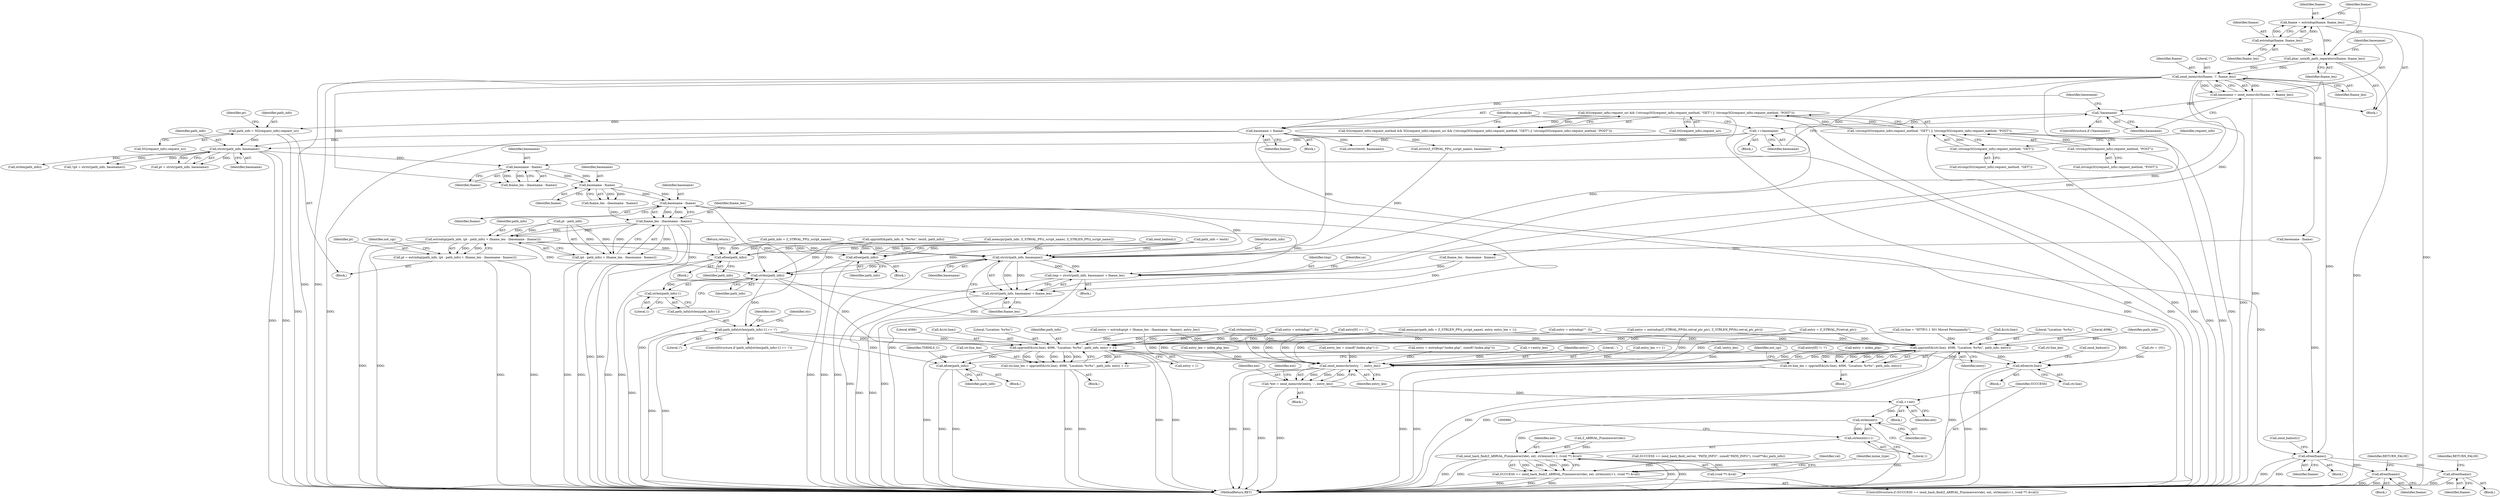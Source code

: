digraph "0_php_bf58162ddf970f63502837f366930e44d6a992cf@pointer" {
"1000625" [label="(Call,basename - fname)"];
"1000611" [label="(Call,basename - fname)"];
"1000601" [label="(Call,basename - fname)"];
"1000584" [label="(Call,strstr(path_info, basename))"];
"1000574" [label="(Call,path_info = SG(request_info).request_uri)"];
"1000278" [label="(Call,SG(request_info).request_uri && (!strcmp(SG(request_info).request_method, \"GET\") || !strcmp(SG(request_info).request_method, \"POST\")))"];
"1000283" [label="(Call,!strcmp(SG(request_info).request_method, \"GET\") || !strcmp(SG(request_info).request_method, \"POST\"))"];
"1000284" [label="(Call,!strcmp(SG(request_info).request_method, \"GET\"))"];
"1000291" [label="(Call,!strcmp(SG(request_info).request_method, \"POST\"))"];
"1000318" [label="(Call,basename = fname)"];
"1000310" [label="(Call,zend_memrchr(fname, '/', fname_len))"];
"1000305" [label="(Call,phar_unixify_path_separators(fname, fname_len))"];
"1000300" [label="(Call,fname = estrndup(fname, fname_len))"];
"1000302" [label="(Call,estrndup(fname, fname_len))"];
"1000323" [label="(Call,++basename)"];
"1000315" [label="(Call,!basename)"];
"1000308" [label="(Call,basename = zend_memrchr(fname, '/', fname_len))"];
"1000623" [label="(Call,fname_len - (basename - fname))"];
"1000617" [label="(Call,estrndup(path_info, (pt - path_info) + (fname_len - (basename - fname))))"];
"1000615" [label="(Call,pt = estrndup(path_info, (pt - path_info) + (fname_len - (basename - fname))))"];
"1000656" [label="(Call,efree(path_info))"];
"1000828" [label="(Call,efree(path_info))"];
"1000868" [label="(Call,strstr(path_info, basename))"];
"1000865" [label="(Call,tmp = strstr(path_info, basename) + fname_len)"];
"1000867" [label="(Call,strstr(path_info, basename) + fname_len)"];
"1000890" [label="(Call,strlen(path_info))"];
"1000886" [label="(Call,path_info[strlen(path_info)-1] == '/')"];
"1000899" [label="(Call,spprintf(&(ctr.line), 4096, \"Location: %s%s\", path_info, entry + 1))"];
"1000895" [label="(Call,ctr.line_len = spprintf(&(ctr.line), 4096, \"Location: %s%s\", path_info, entry + 1))"];
"1000935" [label="(Call,efree(path_info))"];
"1000939" [label="(Call,efree(ctr.line))"];
"1000916" [label="(Call,spprintf(&(ctr.line), 4096, \"Location: %s%s\", path_info, entry))"];
"1000912" [label="(Call,ctr.line_len = spprintf(&(ctr.line), 4096, \"Location: %s%s\", path_info, entry))"];
"1000958" [label="(Call,zend_memrchr(entry, '.', entry_len))"];
"1000956" [label="(Call,*ext = zend_memrchr(entry, '.', entry_len))"];
"1000966" [label="(Call,++ext)"];
"1000976" [label="(Call,strlen(ext))"];
"1000971" [label="(Call,zend_hash_find(Z_ARRVAL_P(mimeoverride), ext, strlen(ext)+1, (void **) &val))"];
"1000969" [label="(Call,SUCCESS == zend_hash_find(Z_ARRVAL_P(mimeoverride), ext, strlen(ext)+1, (void **) &val))"];
"1000975" [label="(Call,strlen(ext)+1)"];
"1000889" [label="(Call,strlen(path_info)-1)"];
"1000619" [label="(Call,(pt - path_info) + (fname_len - (basename - fname)))"];
"1000945" [label="(Call,efree(fname))"];
"1001009" [label="(Call,efree(fname))"];
"1001023" [label="(Call,efree(fname))"];
"1000615" [label="(Call,pt = estrndup(path_info, (pt - path_info) + (fname_len - (basename - fname))))"];
"1000574" [label="(Call,path_info = SG(request_info).request_uri)"];
"1000917" [label="(Call,&(ctr.line))"];
"1000656" [label="(Call,efree(path_info))"];
"1000945" [label="(Call,efree(fname))"];
"1000891" [label="(Identifier,path_info)"];
"1000611" [label="(Call,basename - fname)"];
"1000467" [label="(Call,memcpy(path_info, Z_STRVAL_PP(z_script_name), Z_STRLEN_PP(z_script_name)))"];
"1000866" [label="(Identifier,tmp)"];
"1000599" [label="(Call,fname_len - (basename - fname))"];
"1000583" [label="(Identifier,pt)"];
"1000307" [label="(Identifier,fname_len)"];
"1000432" [label="(Call,SUCCESS == zend_hash_find(_server, \"PATH_INFO\", sizeof(\"PATH_INFO\"), (void**)&z_path_info))"];
"1000302" [label="(Call,estrndup(fname, fname_len))"];
"1000311" [label="(Identifier,fname)"];
"1000324" [label="(Identifier,basename)"];
"1000969" [label="(Call,SUCCESS == zend_hash_find(Z_ARRVAL_P(mimeoverride), ext, strlen(ext)+1, (void **) &val))"];
"1000318" [label="(Call,basename = fname)"];
"1000871" [label="(Identifier,fname_len)"];
"1000935" [label="(Call,efree(path_info))"];
"1000904" [label="(Literal,4096)"];
"1000812" [label="(Call,entry = estrndup(\"/index.php\", sizeof(\"/index.php\")))"];
"1000319" [label="(Identifier,basename)"];
"1000940" [label="(Call,ctr.line)"];
"1000582" [label="(Call,pt = strstr(path_info, basename))"];
"1000943" [label="(Call,zend_bailout())"];
"1000304" [label="(Identifier,fname_len)"];
"1000620" [label="(Call,pt - path_info)"];
"1000808" [label="(Call,++entry_len)"];
"1000946" [label="(Identifier,fname)"];
"1000591" [label="(Call,strlen(path_info))"];
"1000829" [label="(Identifier,path_info)"];
"1000986" [label="(Identifier,val)"];
"1000892" [label="(Literal,1)"];
"1000626" [label="(Identifier,basename)"];
"1000576" [label="(Call,SG(request_info).request_uri)"];
"1000657" [label="(Identifier,path_info)"];
"1000317" [label="(Block,)"];
"1000976" [label="(Call,strlen(ext))"];
"1001010" [label="(Identifier,fname)"];
"1000273" [label="(Call,SG(request_info).request_method && SG(request_info).request_uri && (!strcmp(SG(request_info).request_method, \"GET\") || !strcmp(SG(request_info).request_method, \"POST\")))"];
"1001008" [label="(Block,)"];
"1000306" [label="(Identifier,fname)"];
"1000323" [label="(Call,++basename)"];
"1000548" [label="(Call,entry = estrndup(\"\", 0))"];
"1000954" [label="(Block,)"];
"1000566" [label="(Call,basename - fname)"];
"1000182" [label="(Block,)"];
"1000873" [label="(Identifier,sa)"];
"1000922" [label="(Literal,\"Location: %s%s\")"];
"1000897" [label="(Identifier,ctr)"];
"1000957" [label="(Identifier,ext)"];
"1001030" [label="(MethodReturn,RET)"];
"1000564" [label="(Call,fname_len - (basename - fname))"];
"1000959" [label="(Identifier,entry)"];
"1000285" [label="(Call,strcmp(SG(request_info).request_method, \"GET\"))"];
"1000975" [label="(Call,strlen(ext)+1)"];
"1001028" [label="(Identifier,mime_type)"];
"1000960" [label="(Literal,'.')"];
"1000978" [label="(Literal,1)"];
"1000581" [label="(Call,!(pt = strstr(path_info, basename)))"];
"1000320" [label="(Identifier,fname)"];
"1000966" [label="(Call,++ext)"];
"1000887" [label="(Call,path_info[strlen(path_info)-1])"];
"1000322" [label="(Block,)"];
"1000900" [label="(Call,&(ctr.line))"];
"1000842" [label="(Call,ctr = {0})"];
"1000971" [label="(Call,zend_hash_find(Z_ARRVAL_P(mimeoverride), ext, strlen(ext)+1, (void **) &val))"];
"1000977" [label="(Identifier,ext)"];
"1000911" [label="(Block,)"];
"1000830" [label="(Call,zend_bailout())"];
"1000316" [label="(Identifier,basename)"];
"1000305" [label="(Call,phar_unixify_path_separators(fname, fname_len))"];
"1000775" [label="(Call,entry_len == 1)"];
"1001023" [label="(Call,efree(fname))"];
"1000495" [label="(Call,path_info = Z_STRVAL_PP(z_script_name))"];
"1000857" [label="(Call,ctr.line = \"HTTP/1.1 301 Moved Permanently\")"];
"1000623" [label="(Call,fname_len - (basename - fname))"];
"1000864" [label="(Block,)"];
"1000613" [label="(Identifier,fname)"];
"1000292" [label="(Call,strcmp(SG(request_info).request_method, \"POST\"))"];
"1000974" [label="(Identifier,ext)"];
"1000314" [label="(ControlStructure,if (!basename))"];
"1000916" [label="(Call,spprintf(&(ctr.line), 4096, \"Location: %s%s\", path_info, entry))"];
"1000295" [label="(Identifier,request_info)"];
"1000921" [label="(Literal,4096)"];
"1000601" [label="(Call,basename - fname)"];
"1000905" [label="(Literal,\"Location: %s%s\")"];
"1000956" [label="(Call,*ext = zend_memrchr(entry, '.', entry_len))"];
"1000612" [label="(Identifier,basename)"];
"1000627" [label="(Identifier,fname)"];
"1000972" [label="(Call,Z_ARRVAL_P(mimeoverride))"];
"1000309" [label="(Identifier,basename)"];
"1000926" [label="(Identifier,not_cgi)"];
"1000308" [label="(Call,basename = zend_memrchr(fname, '/', fname_len))"];
"1000722" [label="(Call,entry = estrndup(Z_STRVAL_PP(fci.retval_ptr_ptr), Z_STRLEN_PP(fci.retval_ptr_ptr)))"];
"1000944" [label="(Block,)"];
"1000573" [label="(Block,)"];
"1000741" [label="(Call,entry = Z_STRVAL_P(retval_ptr))"];
"1000303" [label="(Identifier,fname)"];
"1000958" [label="(Call,zend_memrchr(entry, '.', entry_len))"];
"1000609" [label="(Call,fname_len - (basename - fname))"];
"1000979" [label="(Call,(void **) &val)"];
"1000618" [label="(Identifier,path_info)"];
"1001024" [label="(Identifier,fname)"];
"1000924" [label="(Identifier,entry)"];
"1000772" [label="(Call,!entry_len)"];
"1000965" [label="(Block,)"];
"1000886" [label="(Call,path_info[strlen(path_info)-1] == '/')"];
"1000893" [label="(Literal,'/')"];
"1000513" [label="(Call,strstr(testit, basename))"];
"1000968" [label="(ControlStructure,if (SUCCESS == zend_hash_find(Z_ARRVAL_P(mimeoverride), ext, strlen(ext)+1, (void **) &val)))"];
"1000912" [label="(Call,ctr.line_len = spprintf(&(ctr.line), 4096, \"Location: %s%s\", path_info, entry))"];
"1000913" [label="(Call,ctr.line_len)"];
"1000923" [label="(Identifier,path_info)"];
"1000796" [label="(Call,entry[0] != '/')"];
"1000987" [label="(Block,)"];
"1000586" [label="(Identifier,basename)"];
"1000970" [label="(Identifier,SUCCESS)"];
"1000603" [label="(Identifier,fname)"];
"1000869" [label="(Identifier,path_info)"];
"1000894" [label="(Block,)"];
"1000575" [label="(Identifier,path_info)"];
"1000655" [label="(Block,)"];
"1000585" [label="(Identifier,path_info)"];
"1000658" [label="(Return,return;)"];
"1000907" [label="(Call,entry + 1)"];
"1000870" [label="(Identifier,basename)"];
"1000964" [label="(Identifier,ext)"];
"1000906" [label="(Identifier,path_info)"];
"1000789" [label="(Call,entry = index_php)"];
"1000315" [label="(Call,!basename)"];
"1000284" [label="(Call,!strcmp(SG(request_info).request_method, \"GET\"))"];
"1000604" [label="(Call,entry = estrndup(pt + (fname_len - (basename - fname)), entry_len))"];
"1000310" [label="(Call,zend_memrchr(fname, '/', fname_len))"];
"1000939" [label="(Call,efree(ctr.line))"];
"1000947" [label="(Call,zend_bailout())"];
"1000867" [label="(Call,strstr(path_info, basename) + fname_len)"];
"1000890" [label="(Call,strlen(path_info))"];
"1000602" [label="(Identifier,basename)"];
"1000301" [label="(Identifier,fname)"];
"1000283" [label="(Call,!strcmp(SG(request_info).request_method, \"GET\") || !strcmp(SG(request_info).request_method, \"POST\"))"];
"1000619" [label="(Call,(pt - path_info) + (fname_len - (basename - fname)))"];
"1000827" [label="(Block,)"];
"1000528" [label="(Call,strlen(entry))"];
"1000967" [label="(Identifier,ext)"];
"1000313" [label="(Identifier,fname_len)"];
"1000885" [label="(ControlStructure,if (path_info[strlen(path_info)-1] == '/'))"];
"1000792" [label="(Call,entry_len = index_php_len)"];
"1000584" [label="(Call,strstr(path_info, basename))"];
"1000868" [label="(Call,strstr(path_info, basename))"];
"1000818" [label="(Call,entry_len = sizeof(\"/index.php\")-1)"];
"1000279" [label="(Call,SG(request_info).request_uri)"];
"1000914" [label="(Identifier,ctr)"];
"1000616" [label="(Identifier,pt)"];
"1000896" [label="(Call,ctr.line_len)"];
"1000936" [label="(Identifier,path_info)"];
"1000490" [label="(Call,entry = estrndup(\"\", 0))"];
"1000625" [label="(Call,basename - fname)"];
"1000961" [label="(Identifier,entry_len)"];
"1000778" [label="(Call,entry[0] == '/')"];
"1000530" [label="(Call,spprintf(&path_info, 0, \"%s%s\", testit, path_info))"];
"1000828" [label="(Call,efree(path_info))"];
"1000865" [label="(Call,tmp = strstr(path_info, basename) + fname_len)"];
"1000934" [label="(Block,)"];
"1000278" [label="(Call,SG(request_info).request_uri && (!strcmp(SG(request_info).request_method, \"GET\") || !strcmp(SG(request_info).request_method, \"POST\")))"];
"1000899" [label="(Call,spprintf(&(ctr.line), 4096, \"Location: %s%s\", path_info, entry + 1))"];
"1000473" [label="(Call,memcpy(path_info + Z_STRLEN_PP(z_script_name), entry, entry_len + 1))"];
"1000938" [label="(Identifier,TSRMLS_C)"];
"1000889" [label="(Call,strlen(path_info)-1)"];
"1000542" [label="(Call,path_info = testit)"];
"1001025" [label="(Identifier,RETURN_FALSE)"];
"1000895" [label="(Call,ctr.line_len = spprintf(&(ctr.line), 4096, \"Location: %s%s\", path_info, entry + 1))"];
"1000331" [label="(Identifier,sapi_module)"];
"1000291" [label="(Call,!strcmp(SG(request_info).request_method, \"POST\"))"];
"1001011" [label="(Identifier,RETURN_FALSE)"];
"1000312" [label="(Literal,'/')"];
"1000300" [label="(Call,fname = estrndup(fname, fname_len))"];
"1000617" [label="(Call,estrndup(path_info, (pt - path_info) + (fname_len - (basename - fname))))"];
"1000424" [label="(Call,strstr(Z_STRVAL_PP(z_script_name), basename))"];
"1000832" [label="(Block,)"];
"1000624" [label="(Identifier,fname_len)"];
"1001009" [label="(Call,efree(fname))"];
"1000629" [label="(Identifier,not_cgi)"];
"1000625" -> "1000623"  [label="AST: "];
"1000625" -> "1000627"  [label="CFG: "];
"1000626" -> "1000625"  [label="AST: "];
"1000627" -> "1000625"  [label="AST: "];
"1000623" -> "1000625"  [label="CFG: "];
"1000625" -> "1001030"  [label="DDG: "];
"1000625" -> "1001030"  [label="DDG: "];
"1000625" -> "1000623"  [label="DDG: "];
"1000625" -> "1000623"  [label="DDG: "];
"1000611" -> "1000625"  [label="DDG: "];
"1000611" -> "1000625"  [label="DDG: "];
"1000625" -> "1000868"  [label="DDG: "];
"1000625" -> "1000945"  [label="DDG: "];
"1000611" -> "1000609"  [label="AST: "];
"1000611" -> "1000613"  [label="CFG: "];
"1000612" -> "1000611"  [label="AST: "];
"1000613" -> "1000611"  [label="AST: "];
"1000609" -> "1000611"  [label="CFG: "];
"1000611" -> "1000609"  [label="DDG: "];
"1000611" -> "1000609"  [label="DDG: "];
"1000601" -> "1000611"  [label="DDG: "];
"1000601" -> "1000611"  [label="DDG: "];
"1000601" -> "1000599"  [label="AST: "];
"1000601" -> "1000603"  [label="CFG: "];
"1000602" -> "1000601"  [label="AST: "];
"1000603" -> "1000601"  [label="AST: "];
"1000599" -> "1000601"  [label="CFG: "];
"1000601" -> "1000599"  [label="DDG: "];
"1000601" -> "1000599"  [label="DDG: "];
"1000584" -> "1000601"  [label="DDG: "];
"1000310" -> "1000601"  [label="DDG: "];
"1000584" -> "1000582"  [label="AST: "];
"1000584" -> "1000586"  [label="CFG: "];
"1000585" -> "1000584"  [label="AST: "];
"1000586" -> "1000584"  [label="AST: "];
"1000582" -> "1000584"  [label="CFG: "];
"1000584" -> "1001030"  [label="DDG: "];
"1000584" -> "1001030"  [label="DDG: "];
"1000584" -> "1000581"  [label="DDG: "];
"1000584" -> "1000581"  [label="DDG: "];
"1000584" -> "1000582"  [label="DDG: "];
"1000584" -> "1000582"  [label="DDG: "];
"1000574" -> "1000584"  [label="DDG: "];
"1000318" -> "1000584"  [label="DDG: "];
"1000323" -> "1000584"  [label="DDG: "];
"1000584" -> "1000591"  [label="DDG: "];
"1000574" -> "1000573"  [label="AST: "];
"1000574" -> "1000576"  [label="CFG: "];
"1000575" -> "1000574"  [label="AST: "];
"1000576" -> "1000574"  [label="AST: "];
"1000583" -> "1000574"  [label="CFG: "];
"1000574" -> "1001030"  [label="DDG: "];
"1000278" -> "1000574"  [label="DDG: "];
"1000278" -> "1000273"  [label="AST: "];
"1000278" -> "1000279"  [label="CFG: "];
"1000278" -> "1000283"  [label="CFG: "];
"1000279" -> "1000278"  [label="AST: "];
"1000283" -> "1000278"  [label="AST: "];
"1000273" -> "1000278"  [label="CFG: "];
"1000278" -> "1001030"  [label="DDG: "];
"1000278" -> "1001030"  [label="DDG: "];
"1000278" -> "1000273"  [label="DDG: "];
"1000278" -> "1000273"  [label="DDG: "];
"1000283" -> "1000278"  [label="DDG: "];
"1000283" -> "1000278"  [label="DDG: "];
"1000283" -> "1000284"  [label="CFG: "];
"1000283" -> "1000291"  [label="CFG: "];
"1000284" -> "1000283"  [label="AST: "];
"1000291" -> "1000283"  [label="AST: "];
"1000283" -> "1001030"  [label="DDG: "];
"1000283" -> "1001030"  [label="DDG: "];
"1000284" -> "1000283"  [label="DDG: "];
"1000291" -> "1000283"  [label="DDG: "];
"1000284" -> "1000285"  [label="CFG: "];
"1000285" -> "1000284"  [label="AST: "];
"1000295" -> "1000284"  [label="CFG: "];
"1000284" -> "1001030"  [label="DDG: "];
"1000291" -> "1000292"  [label="CFG: "];
"1000292" -> "1000291"  [label="AST: "];
"1000291" -> "1001030"  [label="DDG: "];
"1000318" -> "1000317"  [label="AST: "];
"1000318" -> "1000320"  [label="CFG: "];
"1000319" -> "1000318"  [label="AST: "];
"1000320" -> "1000318"  [label="AST: "];
"1000331" -> "1000318"  [label="CFG: "];
"1000318" -> "1001030"  [label="DDG: "];
"1000318" -> "1001030"  [label="DDG: "];
"1000310" -> "1000318"  [label="DDG: "];
"1000318" -> "1000424"  [label="DDG: "];
"1000318" -> "1000513"  [label="DDG: "];
"1000318" -> "1000868"  [label="DDG: "];
"1000310" -> "1000308"  [label="AST: "];
"1000310" -> "1000313"  [label="CFG: "];
"1000311" -> "1000310"  [label="AST: "];
"1000312" -> "1000310"  [label="AST: "];
"1000313" -> "1000310"  [label="AST: "];
"1000308" -> "1000310"  [label="CFG: "];
"1000310" -> "1001030"  [label="DDG: "];
"1000310" -> "1001030"  [label="DDG: "];
"1000310" -> "1000308"  [label="DDG: "];
"1000310" -> "1000308"  [label="DDG: "];
"1000310" -> "1000308"  [label="DDG: "];
"1000305" -> "1000310"  [label="DDG: "];
"1000305" -> "1000310"  [label="DDG: "];
"1000310" -> "1000564"  [label="DDG: "];
"1000310" -> "1000566"  [label="DDG: "];
"1000310" -> "1000599"  [label="DDG: "];
"1000310" -> "1000865"  [label="DDG: "];
"1000310" -> "1000867"  [label="DDG: "];
"1000310" -> "1000945"  [label="DDG: "];
"1000305" -> "1000182"  [label="AST: "];
"1000305" -> "1000307"  [label="CFG: "];
"1000306" -> "1000305"  [label="AST: "];
"1000307" -> "1000305"  [label="AST: "];
"1000309" -> "1000305"  [label="CFG: "];
"1000305" -> "1001030"  [label="DDG: "];
"1000300" -> "1000305"  [label="DDG: "];
"1000302" -> "1000305"  [label="DDG: "];
"1000300" -> "1000182"  [label="AST: "];
"1000300" -> "1000302"  [label="CFG: "];
"1000301" -> "1000300"  [label="AST: "];
"1000302" -> "1000300"  [label="AST: "];
"1000306" -> "1000300"  [label="CFG: "];
"1000300" -> "1001030"  [label="DDG: "];
"1000302" -> "1000300"  [label="DDG: "];
"1000302" -> "1000300"  [label="DDG: "];
"1000302" -> "1000304"  [label="CFG: "];
"1000303" -> "1000302"  [label="AST: "];
"1000304" -> "1000302"  [label="AST: "];
"1000323" -> "1000322"  [label="AST: "];
"1000323" -> "1000324"  [label="CFG: "];
"1000324" -> "1000323"  [label="AST: "];
"1000331" -> "1000323"  [label="CFG: "];
"1000323" -> "1001030"  [label="DDG: "];
"1000315" -> "1000323"  [label="DDG: "];
"1000323" -> "1000424"  [label="DDG: "];
"1000323" -> "1000513"  [label="DDG: "];
"1000323" -> "1000868"  [label="DDG: "];
"1000315" -> "1000314"  [label="AST: "];
"1000315" -> "1000316"  [label="CFG: "];
"1000316" -> "1000315"  [label="AST: "];
"1000319" -> "1000315"  [label="CFG: "];
"1000324" -> "1000315"  [label="CFG: "];
"1000315" -> "1001030"  [label="DDG: "];
"1000308" -> "1000315"  [label="DDG: "];
"1000308" -> "1000182"  [label="AST: "];
"1000309" -> "1000308"  [label="AST: "];
"1000316" -> "1000308"  [label="CFG: "];
"1000308" -> "1001030"  [label="DDG: "];
"1000623" -> "1000619"  [label="AST: "];
"1000624" -> "1000623"  [label="AST: "];
"1000619" -> "1000623"  [label="CFG: "];
"1000623" -> "1001030"  [label="DDG: "];
"1000623" -> "1001030"  [label="DDG: "];
"1000623" -> "1000617"  [label="DDG: "];
"1000623" -> "1000617"  [label="DDG: "];
"1000623" -> "1000619"  [label="DDG: "];
"1000623" -> "1000619"  [label="DDG: "];
"1000609" -> "1000623"  [label="DDG: "];
"1000623" -> "1000865"  [label="DDG: "];
"1000623" -> "1000867"  [label="DDG: "];
"1000617" -> "1000615"  [label="AST: "];
"1000617" -> "1000619"  [label="CFG: "];
"1000618" -> "1000617"  [label="AST: "];
"1000619" -> "1000617"  [label="AST: "];
"1000615" -> "1000617"  [label="CFG: "];
"1000617" -> "1001030"  [label="DDG: "];
"1000617" -> "1001030"  [label="DDG: "];
"1000617" -> "1000615"  [label="DDG: "];
"1000617" -> "1000615"  [label="DDG: "];
"1000620" -> "1000617"  [label="DDG: "];
"1000620" -> "1000617"  [label="DDG: "];
"1000617" -> "1000656"  [label="DDG: "];
"1000617" -> "1000828"  [label="DDG: "];
"1000617" -> "1000868"  [label="DDG: "];
"1000617" -> "1000890"  [label="DDG: "];
"1000615" -> "1000573"  [label="AST: "];
"1000616" -> "1000615"  [label="AST: "];
"1000629" -> "1000615"  [label="CFG: "];
"1000615" -> "1001030"  [label="DDG: "];
"1000615" -> "1001030"  [label="DDG: "];
"1000656" -> "1000655"  [label="AST: "];
"1000656" -> "1000657"  [label="CFG: "];
"1000657" -> "1000656"  [label="AST: "];
"1000658" -> "1000656"  [label="CFG: "];
"1000656" -> "1001030"  [label="DDG: "];
"1000656" -> "1001030"  [label="DDG: "];
"1000530" -> "1000656"  [label="DDG: "];
"1000542" -> "1000656"  [label="DDG: "];
"1000495" -> "1000656"  [label="DDG: "];
"1000467" -> "1000656"  [label="DDG: "];
"1000828" -> "1000827"  [label="AST: "];
"1000828" -> "1000829"  [label="CFG: "];
"1000829" -> "1000828"  [label="AST: "];
"1000830" -> "1000828"  [label="CFG: "];
"1000828" -> "1001030"  [label="DDG: "];
"1000828" -> "1001030"  [label="DDG: "];
"1000530" -> "1000828"  [label="DDG: "];
"1000542" -> "1000828"  [label="DDG: "];
"1000495" -> "1000828"  [label="DDG: "];
"1000467" -> "1000828"  [label="DDG: "];
"1000868" -> "1000867"  [label="AST: "];
"1000868" -> "1000870"  [label="CFG: "];
"1000869" -> "1000868"  [label="AST: "];
"1000870" -> "1000868"  [label="AST: "];
"1000871" -> "1000868"  [label="CFG: "];
"1000868" -> "1001030"  [label="DDG: "];
"1000868" -> "1000865"  [label="DDG: "];
"1000868" -> "1000865"  [label="DDG: "];
"1000868" -> "1000867"  [label="DDG: "];
"1000868" -> "1000867"  [label="DDG: "];
"1000530" -> "1000868"  [label="DDG: "];
"1000542" -> "1000868"  [label="DDG: "];
"1000495" -> "1000868"  [label="DDG: "];
"1000467" -> "1000868"  [label="DDG: "];
"1000424" -> "1000868"  [label="DDG: "];
"1000566" -> "1000868"  [label="DDG: "];
"1000868" -> "1000890"  [label="DDG: "];
"1000865" -> "1000864"  [label="AST: "];
"1000865" -> "1000867"  [label="CFG: "];
"1000866" -> "1000865"  [label="AST: "];
"1000867" -> "1000865"  [label="AST: "];
"1000873" -> "1000865"  [label="CFG: "];
"1000865" -> "1001030"  [label="DDG: "];
"1000865" -> "1001030"  [label="DDG: "];
"1000564" -> "1000865"  [label="DDG: "];
"1000867" -> "1000871"  [label="CFG: "];
"1000871" -> "1000867"  [label="AST: "];
"1000867" -> "1001030"  [label="DDG: "];
"1000867" -> "1001030"  [label="DDG: "];
"1000564" -> "1000867"  [label="DDG: "];
"1000890" -> "1000889"  [label="AST: "];
"1000890" -> "1000891"  [label="CFG: "];
"1000891" -> "1000890"  [label="AST: "];
"1000892" -> "1000890"  [label="CFG: "];
"1000890" -> "1000886"  [label="DDG: "];
"1000890" -> "1000889"  [label="DDG: "];
"1000530" -> "1000890"  [label="DDG: "];
"1000542" -> "1000890"  [label="DDG: "];
"1000495" -> "1000890"  [label="DDG: "];
"1000467" -> "1000890"  [label="DDG: "];
"1000890" -> "1000899"  [label="DDG: "];
"1000890" -> "1000916"  [label="DDG: "];
"1000886" -> "1000885"  [label="AST: "];
"1000886" -> "1000893"  [label="CFG: "];
"1000887" -> "1000886"  [label="AST: "];
"1000893" -> "1000886"  [label="AST: "];
"1000897" -> "1000886"  [label="CFG: "];
"1000914" -> "1000886"  [label="CFG: "];
"1000886" -> "1001030"  [label="DDG: "];
"1000886" -> "1001030"  [label="DDG: "];
"1000886" -> "1000899"  [label="DDG: "];
"1000886" -> "1000916"  [label="DDG: "];
"1000886" -> "1000935"  [label="DDG: "];
"1000899" -> "1000895"  [label="AST: "];
"1000899" -> "1000907"  [label="CFG: "];
"1000900" -> "1000899"  [label="AST: "];
"1000904" -> "1000899"  [label="AST: "];
"1000905" -> "1000899"  [label="AST: "];
"1000906" -> "1000899"  [label="AST: "];
"1000907" -> "1000899"  [label="AST: "];
"1000895" -> "1000899"  [label="CFG: "];
"1000899" -> "1001030"  [label="DDG: "];
"1000899" -> "1001030"  [label="DDG: "];
"1000899" -> "1001030"  [label="DDG: "];
"1000899" -> "1000895"  [label="DDG: "];
"1000899" -> "1000895"  [label="DDG: "];
"1000899" -> "1000895"  [label="DDG: "];
"1000899" -> "1000895"  [label="DDG: "];
"1000899" -> "1000895"  [label="DDG: "];
"1000857" -> "1000899"  [label="DDG: "];
"1000741" -> "1000899"  [label="DDG: "];
"1000490" -> "1000899"  [label="DDG: "];
"1000722" -> "1000899"  [label="DDG: "];
"1000778" -> "1000899"  [label="DDG: "];
"1000528" -> "1000899"  [label="DDG: "];
"1000604" -> "1000899"  [label="DDG: "];
"1000473" -> "1000899"  [label="DDG: "];
"1000548" -> "1000899"  [label="DDG: "];
"1000899" -> "1000935"  [label="DDG: "];
"1000899" -> "1000939"  [label="DDG: "];
"1000895" -> "1000894"  [label="AST: "];
"1000896" -> "1000895"  [label="AST: "];
"1000926" -> "1000895"  [label="CFG: "];
"1000895" -> "1001030"  [label="DDG: "];
"1000895" -> "1001030"  [label="DDG: "];
"1000935" -> "1000934"  [label="AST: "];
"1000935" -> "1000936"  [label="CFG: "];
"1000936" -> "1000935"  [label="AST: "];
"1000938" -> "1000935"  [label="CFG: "];
"1000935" -> "1001030"  [label="DDG: "];
"1000935" -> "1001030"  [label="DDG: "];
"1000916" -> "1000935"  [label="DDG: "];
"1000939" -> "1000832"  [label="AST: "];
"1000939" -> "1000940"  [label="CFG: "];
"1000940" -> "1000939"  [label="AST: "];
"1000943" -> "1000939"  [label="CFG: "];
"1000939" -> "1001030"  [label="DDG: "];
"1000939" -> "1001030"  [label="DDG: "];
"1000857" -> "1000939"  [label="DDG: "];
"1000842" -> "1000939"  [label="DDG: "];
"1000916" -> "1000939"  [label="DDG: "];
"1000916" -> "1000912"  [label="AST: "];
"1000916" -> "1000924"  [label="CFG: "];
"1000917" -> "1000916"  [label="AST: "];
"1000921" -> "1000916"  [label="AST: "];
"1000922" -> "1000916"  [label="AST: "];
"1000923" -> "1000916"  [label="AST: "];
"1000924" -> "1000916"  [label="AST: "];
"1000912" -> "1000916"  [label="CFG: "];
"1000916" -> "1001030"  [label="DDG: "];
"1000916" -> "1001030"  [label="DDG: "];
"1000916" -> "1001030"  [label="DDG: "];
"1000916" -> "1000912"  [label="DDG: "];
"1000916" -> "1000912"  [label="DDG: "];
"1000916" -> "1000912"  [label="DDG: "];
"1000916" -> "1000912"  [label="DDG: "];
"1000916" -> "1000912"  [label="DDG: "];
"1000857" -> "1000916"  [label="DDG: "];
"1000741" -> "1000916"  [label="DDG: "];
"1000490" -> "1000916"  [label="DDG: "];
"1000722" -> "1000916"  [label="DDG: "];
"1000778" -> "1000916"  [label="DDG: "];
"1000528" -> "1000916"  [label="DDG: "];
"1000604" -> "1000916"  [label="DDG: "];
"1000473" -> "1000916"  [label="DDG: "];
"1000548" -> "1000916"  [label="DDG: "];
"1000916" -> "1000958"  [label="DDG: "];
"1000912" -> "1000911"  [label="AST: "];
"1000913" -> "1000912"  [label="AST: "];
"1000926" -> "1000912"  [label="CFG: "];
"1000912" -> "1001030"  [label="DDG: "];
"1000912" -> "1001030"  [label="DDG: "];
"1000958" -> "1000956"  [label="AST: "];
"1000958" -> "1000961"  [label="CFG: "];
"1000959" -> "1000958"  [label="AST: "];
"1000960" -> "1000958"  [label="AST: "];
"1000961" -> "1000958"  [label="AST: "];
"1000956" -> "1000958"  [label="CFG: "];
"1000958" -> "1001030"  [label="DDG: "];
"1000958" -> "1001030"  [label="DDG: "];
"1000958" -> "1000956"  [label="DDG: "];
"1000958" -> "1000956"  [label="DDG: "];
"1000958" -> "1000956"  [label="DDG: "];
"1000789" -> "1000958"  [label="DDG: "];
"1000812" -> "1000958"  [label="DDG: "];
"1000796" -> "1000958"  [label="DDG: "];
"1000778" -> "1000958"  [label="DDG: "];
"1000741" -> "1000958"  [label="DDG: "];
"1000490" -> "1000958"  [label="DDG: "];
"1000722" -> "1000958"  [label="DDG: "];
"1000528" -> "1000958"  [label="DDG: "];
"1000604" -> "1000958"  [label="DDG: "];
"1000473" -> "1000958"  [label="DDG: "];
"1000548" -> "1000958"  [label="DDG: "];
"1000772" -> "1000958"  [label="DDG: "];
"1000792" -> "1000958"  [label="DDG: "];
"1000775" -> "1000958"  [label="DDG: "];
"1000808" -> "1000958"  [label="DDG: "];
"1000818" -> "1000958"  [label="DDG: "];
"1000956" -> "1000954"  [label="AST: "];
"1000957" -> "1000956"  [label="AST: "];
"1000964" -> "1000956"  [label="CFG: "];
"1000956" -> "1001030"  [label="DDG: "];
"1000956" -> "1001030"  [label="DDG: "];
"1000956" -> "1000966"  [label="DDG: "];
"1000966" -> "1000965"  [label="AST: "];
"1000966" -> "1000967"  [label="CFG: "];
"1000967" -> "1000966"  [label="AST: "];
"1000970" -> "1000966"  [label="CFG: "];
"1000966" -> "1000976"  [label="DDG: "];
"1000976" -> "1000975"  [label="AST: "];
"1000976" -> "1000977"  [label="CFG: "];
"1000977" -> "1000976"  [label="AST: "];
"1000978" -> "1000976"  [label="CFG: "];
"1000976" -> "1000971"  [label="DDG: "];
"1000976" -> "1000975"  [label="DDG: "];
"1000971" -> "1000969"  [label="AST: "];
"1000971" -> "1000979"  [label="CFG: "];
"1000972" -> "1000971"  [label="AST: "];
"1000974" -> "1000971"  [label="AST: "];
"1000975" -> "1000971"  [label="AST: "];
"1000979" -> "1000971"  [label="AST: "];
"1000969" -> "1000971"  [label="CFG: "];
"1000971" -> "1001030"  [label="DDG: "];
"1000971" -> "1001030"  [label="DDG: "];
"1000971" -> "1001030"  [label="DDG: "];
"1000971" -> "1001030"  [label="DDG: "];
"1000971" -> "1000969"  [label="DDG: "];
"1000971" -> "1000969"  [label="DDG: "];
"1000971" -> "1000969"  [label="DDG: "];
"1000971" -> "1000969"  [label="DDG: "];
"1000972" -> "1000971"  [label="DDG: "];
"1000979" -> "1000971"  [label="DDG: "];
"1000969" -> "1000968"  [label="AST: "];
"1000970" -> "1000969"  [label="AST: "];
"1000986" -> "1000969"  [label="CFG: "];
"1001028" -> "1000969"  [label="CFG: "];
"1000969" -> "1001030"  [label="DDG: "];
"1000969" -> "1001030"  [label="DDG: "];
"1000969" -> "1001030"  [label="DDG: "];
"1000432" -> "1000969"  [label="DDG: "];
"1000975" -> "1000978"  [label="CFG: "];
"1000978" -> "1000975"  [label="AST: "];
"1000980" -> "1000975"  [label="CFG: "];
"1000975" -> "1001030"  [label="DDG: "];
"1000889" -> "1000887"  [label="AST: "];
"1000889" -> "1000892"  [label="CFG: "];
"1000892" -> "1000889"  [label="AST: "];
"1000887" -> "1000889"  [label="CFG: "];
"1000889" -> "1001030"  [label="DDG: "];
"1000620" -> "1000619"  [label="AST: "];
"1000619" -> "1001030"  [label="DDG: "];
"1000619" -> "1001030"  [label="DDG: "];
"1000620" -> "1000619"  [label="DDG: "];
"1000620" -> "1000619"  [label="DDG: "];
"1000945" -> "1000944"  [label="AST: "];
"1000945" -> "1000946"  [label="CFG: "];
"1000946" -> "1000945"  [label="AST: "];
"1000947" -> "1000945"  [label="CFG: "];
"1000945" -> "1001030"  [label="DDG: "];
"1000945" -> "1001030"  [label="DDG: "];
"1000566" -> "1000945"  [label="DDG: "];
"1000945" -> "1001009"  [label="DDG: "];
"1000945" -> "1001023"  [label="DDG: "];
"1001009" -> "1001008"  [label="AST: "];
"1001009" -> "1001010"  [label="CFG: "];
"1001010" -> "1001009"  [label="AST: "];
"1001011" -> "1001009"  [label="CFG: "];
"1001009" -> "1001030"  [label="DDG: "];
"1001009" -> "1001030"  [label="DDG: "];
"1001023" -> "1000987"  [label="AST: "];
"1001023" -> "1001024"  [label="CFG: "];
"1001024" -> "1001023"  [label="AST: "];
"1001025" -> "1001023"  [label="CFG: "];
"1001023" -> "1001030"  [label="DDG: "];
"1001023" -> "1001030"  [label="DDG: "];
}
